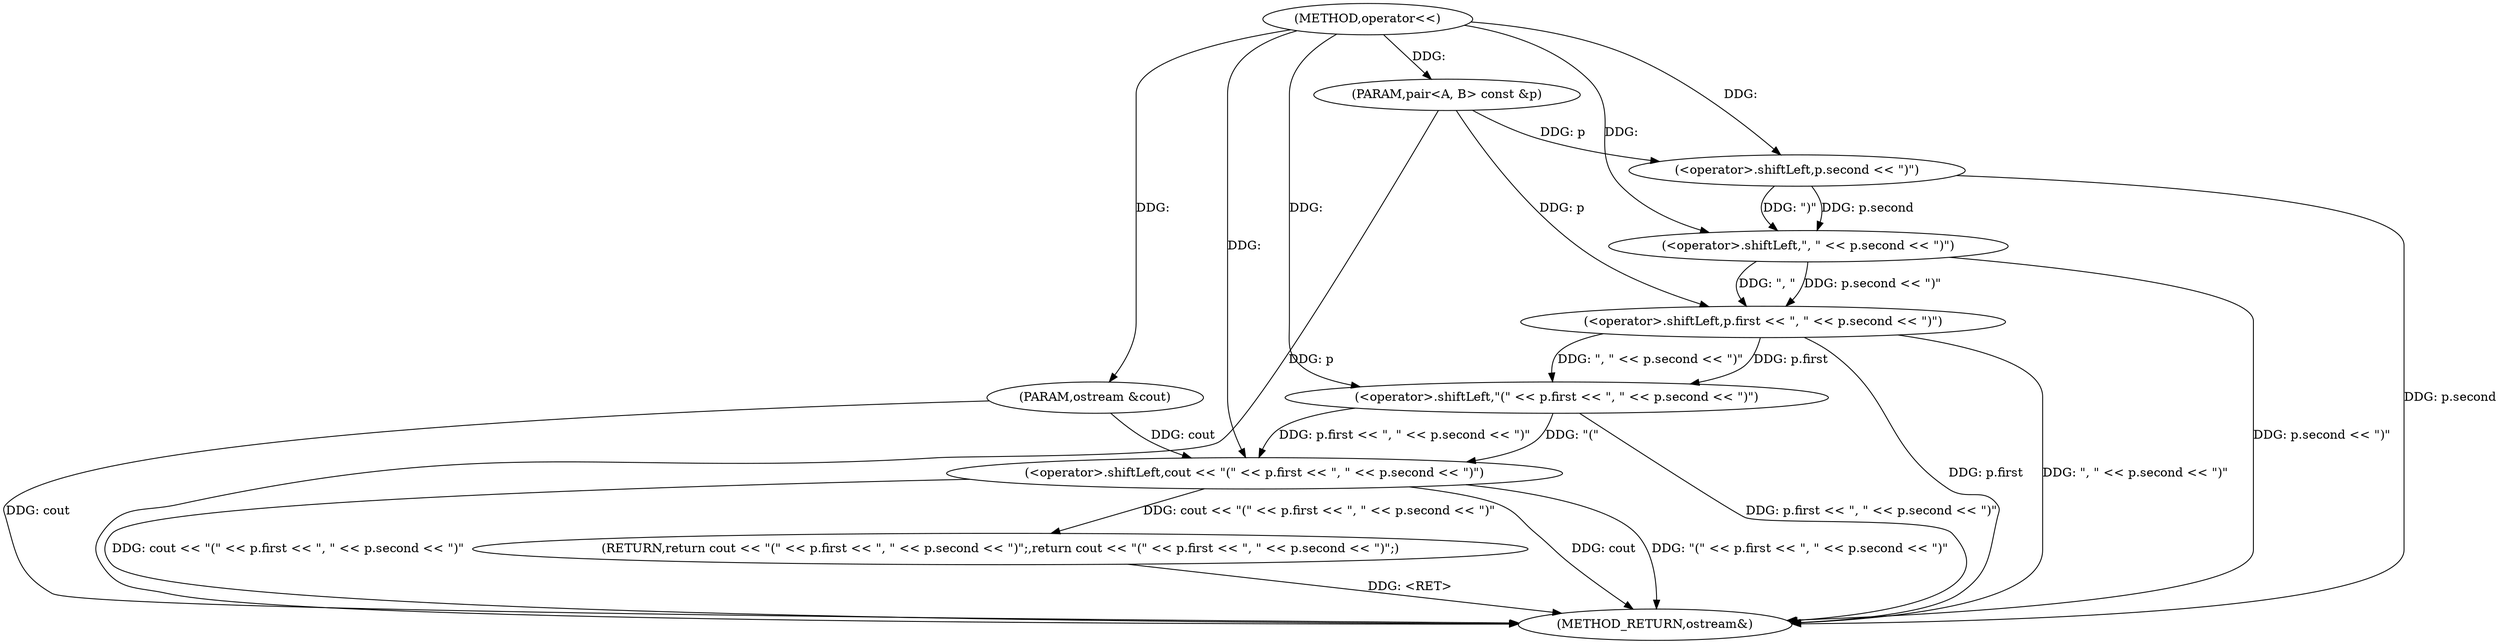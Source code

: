 digraph "operator<<" {  
"1000426" [label = "(METHOD,operator<<)" ]
"1000446" [label = "(METHOD_RETURN,ostream&)" ]
"1000427" [label = "(PARAM,ostream &cout)" ]
"1000428" [label = "(PARAM,pair<A, B> const &p)" ]
"1000430" [label = "(RETURN,return cout << \"(\" << p.first << \", \" << p.second << \")\";,return cout << \"(\" << p.first << \", \" << p.second << \")\";)" ]
"1000431" [label = "(<operator>.shiftLeft,cout << \"(\" << p.first << \", \" << p.second << \")\")" ]
"1000433" [label = "(<operator>.shiftLeft,\"(\" << p.first << \", \" << p.second << \")\")" ]
"1000435" [label = "(<operator>.shiftLeft,p.first << \", \" << p.second << \")\")" ]
"1000439" [label = "(<operator>.shiftLeft,\", \" << p.second << \")\")" ]
"1000441" [label = "(<operator>.shiftLeft,p.second << \")\")" ]
  "1000427" -> "1000446"  [ label = "DDG: cout"] 
  "1000428" -> "1000446"  [ label = "DDG: p"] 
  "1000431" -> "1000446"  [ label = "DDG: cout"] 
  "1000435" -> "1000446"  [ label = "DDG: p.first"] 
  "1000441" -> "1000446"  [ label = "DDG: p.second"] 
  "1000439" -> "1000446"  [ label = "DDG: p.second << \")\""] 
  "1000435" -> "1000446"  [ label = "DDG: \", \" << p.second << \")\""] 
  "1000433" -> "1000446"  [ label = "DDG: p.first << \", \" << p.second << \")\""] 
  "1000431" -> "1000446"  [ label = "DDG: \"(\" << p.first << \", \" << p.second << \")\""] 
  "1000431" -> "1000446"  [ label = "DDG: cout << \"(\" << p.first << \", \" << p.second << \")\""] 
  "1000430" -> "1000446"  [ label = "DDG: <RET>"] 
  "1000426" -> "1000427"  [ label = "DDG: "] 
  "1000426" -> "1000428"  [ label = "DDG: "] 
  "1000431" -> "1000430"  [ label = "DDG: cout << \"(\" << p.first << \", \" << p.second << \")\""] 
  "1000427" -> "1000431"  [ label = "DDG: cout"] 
  "1000426" -> "1000431"  [ label = "DDG: "] 
  "1000433" -> "1000431"  [ label = "DDG: \"(\""] 
  "1000433" -> "1000431"  [ label = "DDG: p.first << \", \" << p.second << \")\""] 
  "1000426" -> "1000433"  [ label = "DDG: "] 
  "1000435" -> "1000433"  [ label = "DDG: \", \" << p.second << \")\""] 
  "1000435" -> "1000433"  [ label = "DDG: p.first"] 
  "1000428" -> "1000435"  [ label = "DDG: p"] 
  "1000439" -> "1000435"  [ label = "DDG: p.second << \")\""] 
  "1000439" -> "1000435"  [ label = "DDG: \", \""] 
  "1000426" -> "1000439"  [ label = "DDG: "] 
  "1000441" -> "1000439"  [ label = "DDG: p.second"] 
  "1000441" -> "1000439"  [ label = "DDG: \")\""] 
  "1000428" -> "1000441"  [ label = "DDG: p"] 
  "1000426" -> "1000441"  [ label = "DDG: "] 
}
